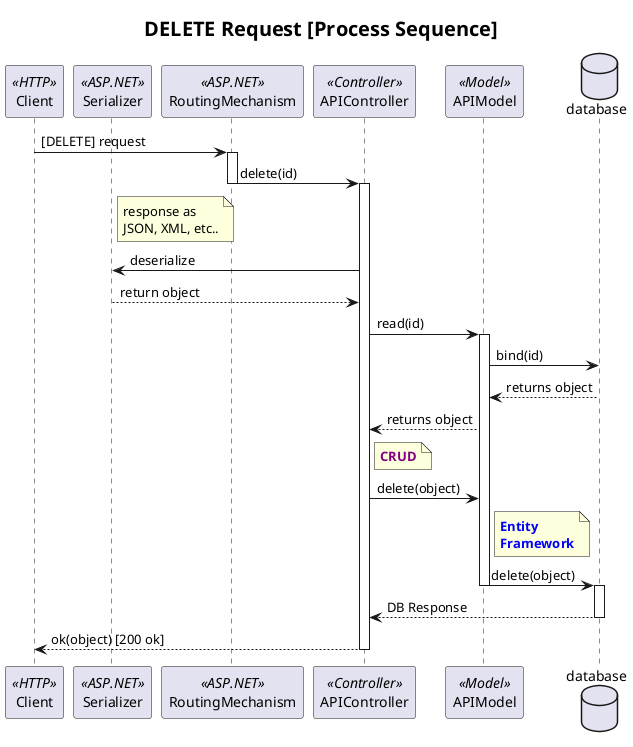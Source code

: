 @startuml

title: <size:20> DELETE Request [Process Sequence]</size>

participant Client as cl <<HTTP>>
participant Serializer as s <<ASP.NET>>
participant RoutingMechanism as r <<ASP.NET>>
participant APIController as c <<Controller>>
participant APIModel as m <<Model>>

database database as db

cl -> r : [DELETE] request

activate r
r -> c : delete(id)
deactivate r
activate c

note right of s
 response as 
 JSON, XML, etc..
end note

c -> s : deserialize

s --> c : return object

c -> m : read(id)

activate m
m -> db : bind(id)
db --> m : returns object
m --> c : returns object

note right of c 
 **<color purple>CRUD</color>**
end note

c -> m : delete(object)

note right of m
 **<color blue>Entity</color>**
 **<color blue>Framework</color>**
end note

m -> db : delete(object)
deactivate m
activate db
db--> c : DB Response
deactivate db

c --> cl : ok(object) [200 ok]
deactivate c

@enduml